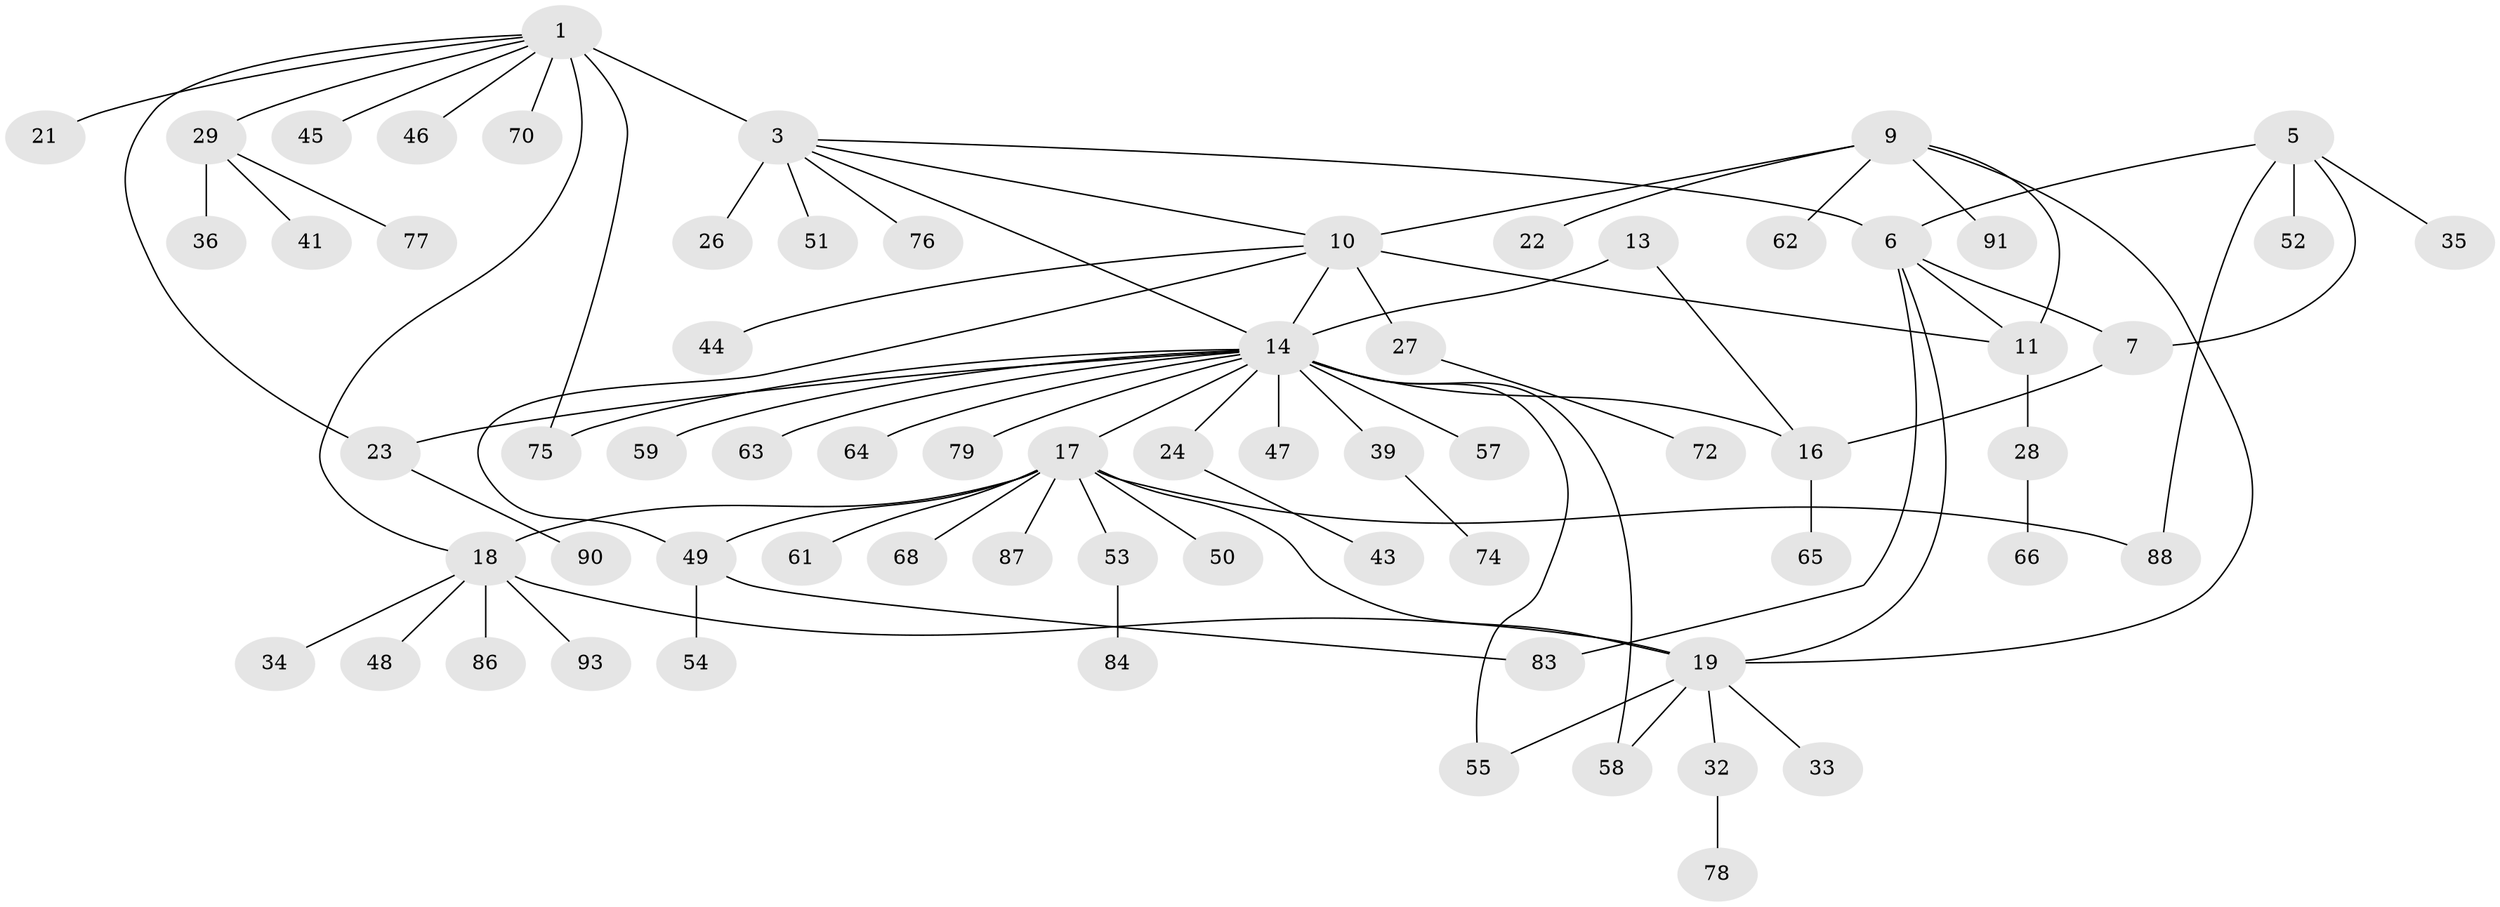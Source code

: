 // original degree distribution, {6: 0.053763440860215055, 8: 0.021505376344086023, 5: 0.03225806451612903, 7: 0.010752688172043012, 4: 0.043010752688172046, 9: 0.03225806451612903, 3: 0.06451612903225806, 12: 0.010752688172043012, 10: 0.010752688172043012, 2: 0.23655913978494625, 1: 0.4838709677419355}
// Generated by graph-tools (version 1.1) at 2025/42/03/06/25 10:42:15]
// undirected, 68 vertices, 84 edges
graph export_dot {
graph [start="1"]
  node [color=gray90,style=filled];
  1 [super="+2"];
  3 [super="+4"];
  5 [super="+8"];
  6;
  7 [super="+60"];
  9 [super="+12"];
  10 [super="+81"];
  11;
  13;
  14 [super="+15"];
  16 [super="+25"];
  17 [super="+20"];
  18 [super="+92"];
  19 [super="+31"];
  21 [super="+67"];
  22 [super="+85"];
  23 [super="+37"];
  24 [super="+82"];
  26;
  27;
  28 [super="+30"];
  29 [super="+38"];
  32;
  33;
  34 [super="+42"];
  35;
  36;
  39 [super="+40"];
  41 [super="+56"];
  43;
  44;
  45;
  46;
  47 [super="+80"];
  48 [super="+73"];
  49 [super="+71"];
  50;
  51;
  52;
  53;
  54;
  55 [super="+69"];
  57;
  58;
  59;
  61;
  62 [super="+89"];
  63;
  64;
  65;
  66;
  68;
  70;
  72;
  74;
  75;
  76;
  77;
  78;
  79;
  83;
  84;
  86;
  87;
  88;
  90;
  91;
  93;
  1 -- 3 [weight=4];
  1 -- 21;
  1 -- 45;
  1 -- 70;
  1 -- 18;
  1 -- 23;
  1 -- 75;
  1 -- 29;
  1 -- 46;
  3 -- 10;
  3 -- 26;
  3 -- 51;
  3 -- 6;
  3 -- 76;
  3 -- 14;
  5 -- 6 [weight=2];
  5 -- 7 [weight=2];
  5 -- 52;
  5 -- 88;
  5 -- 35;
  6 -- 7;
  6 -- 11;
  6 -- 19;
  6 -- 83;
  7 -- 16;
  9 -- 10 [weight=2];
  9 -- 11 [weight=2];
  9 -- 62;
  9 -- 91;
  9 -- 19;
  9 -- 22;
  10 -- 11;
  10 -- 27;
  10 -- 44;
  10 -- 49;
  10 -- 14;
  11 -- 28;
  13 -- 14 [weight=2];
  13 -- 16;
  14 -- 16 [weight=2];
  14 -- 24;
  14 -- 47;
  14 -- 59;
  14 -- 63;
  14 -- 79;
  14 -- 17;
  14 -- 64;
  14 -- 39;
  14 -- 75;
  14 -- 23;
  14 -- 57;
  14 -- 58;
  14 -- 55;
  16 -- 65;
  17 -- 18 [weight=2];
  17 -- 19 [weight=2];
  17 -- 68;
  17 -- 49;
  17 -- 50;
  17 -- 53;
  17 -- 87;
  17 -- 88;
  17 -- 61;
  18 -- 19;
  18 -- 34;
  18 -- 48;
  18 -- 86;
  18 -- 93;
  19 -- 32;
  19 -- 33;
  19 -- 55;
  19 -- 58;
  23 -- 90;
  24 -- 43;
  27 -- 72;
  28 -- 66;
  29 -- 36;
  29 -- 41;
  29 -- 77;
  32 -- 78;
  39 -- 74;
  49 -- 54;
  49 -- 83;
  53 -- 84;
}

